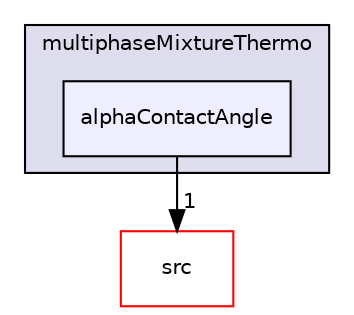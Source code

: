 digraph "applications/solvers/multiphase/compressibleMultiphaseInterFoam/multiphaseMixtureThermo/alphaContactAngle" {
  bgcolor=transparent;
  compound=true
  node [ fontsize="10", fontname="Helvetica"];
  edge [ labelfontsize="10", labelfontname="Helvetica"];
  subgraph clusterdir_4d5f0f5b5dec621b48f4410ade9ffff5 {
    graph [ bgcolor="#ddddee", pencolor="black", label="multiphaseMixtureThermo" fontname="Helvetica", fontsize="10", URL="dir_4d5f0f5b5dec621b48f4410ade9ffff5.html"]
  dir_f34d4c54300c823100407345aec3ed97 [shape=box, label="alphaContactAngle", style="filled", fillcolor="#eeeeff", pencolor="black", URL="dir_f34d4c54300c823100407345aec3ed97.html"];
  }
  dir_68267d1309a1af8e8297ef4c3efbcdba [shape=box label="src" color="red" URL="dir_68267d1309a1af8e8297ef4c3efbcdba.html"];
  dir_f34d4c54300c823100407345aec3ed97->dir_68267d1309a1af8e8297ef4c3efbcdba [headlabel="1", labeldistance=1.5 headhref="dir_002965_000735.html"];
}
